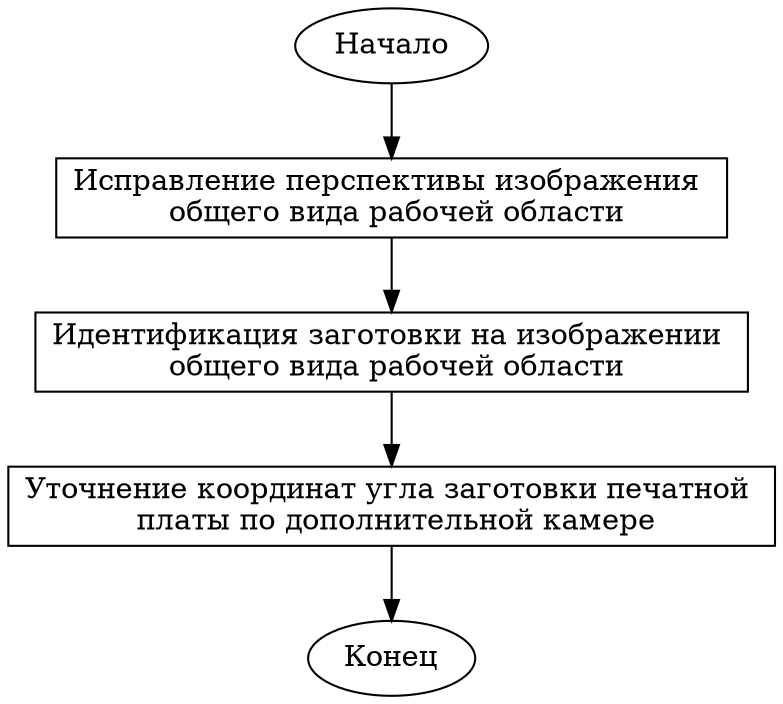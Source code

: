 digraph "round-table" {
    A [label="Начало"]
    B [label="Исправление перспективы изображения \n общего вида рабочей области", shape=box]
    C [label="Идентификация заготовки на изображении \n общего вида рабочей области", shape=box]

    D [label="Уточнение координат угла заготовки печатной \n платы по дополнительной камере", shape=box]

    L [label="Конец"]
    A -> B
    B -> C
    C -> D 
    D -> L    
}